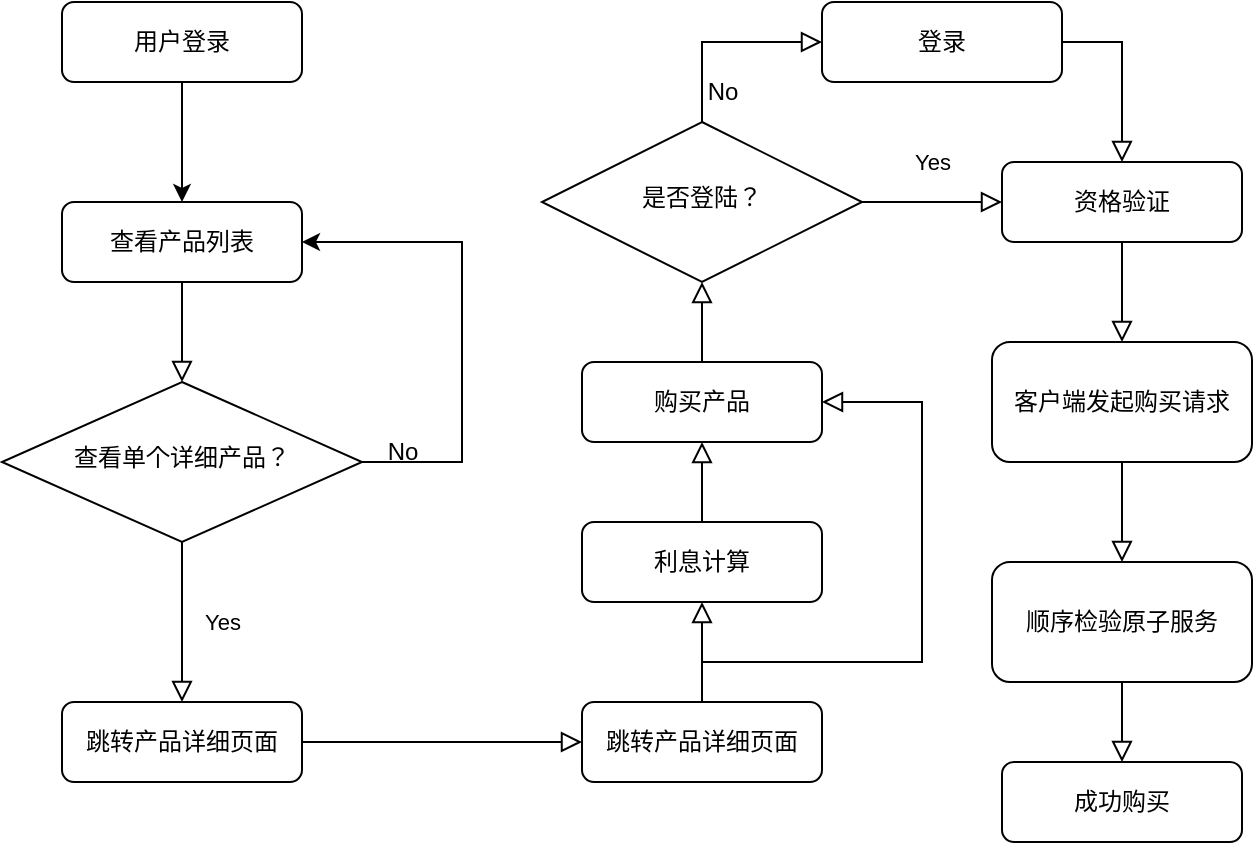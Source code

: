 <mxfile version="20.3.0" type="device"><diagram id="C5RBs43oDa-KdzZeNtuy" name="Page-1"><mxGraphModel dx="1052" dy="657" grid="1" gridSize="10" guides="1" tooltips="1" connect="1" arrows="1" fold="1" page="1" pageScale="1" pageWidth="827" pageHeight="1169" math="0" shadow="0"><root><mxCell id="WIyWlLk6GJQsqaUBKTNV-0"/><mxCell id="WIyWlLk6GJQsqaUBKTNV-1" parent="WIyWlLk6GJQsqaUBKTNV-0"/><mxCell id="WIyWlLk6GJQsqaUBKTNV-2" value="" style="rounded=0;html=1;jettySize=auto;orthogonalLoop=1;fontSize=11;endArrow=block;endFill=0;endSize=8;strokeWidth=1;shadow=0;labelBackgroundColor=none;edgeStyle=orthogonalEdgeStyle;" parent="WIyWlLk6GJQsqaUBKTNV-1" source="WIyWlLk6GJQsqaUBKTNV-3" target="WIyWlLk6GJQsqaUBKTNV-6" edge="1"><mxGeometry relative="1" as="geometry"/></mxCell><mxCell id="WIyWlLk6GJQsqaUBKTNV-3" value="查看产品列表" style="rounded=1;whiteSpace=wrap;html=1;fontSize=12;glass=0;strokeWidth=1;shadow=0;" parent="WIyWlLk6GJQsqaUBKTNV-1" vertex="1"><mxGeometry x="70" y="160" width="120" height="40" as="geometry"/></mxCell><mxCell id="WIyWlLk6GJQsqaUBKTNV-4" value="Yes" style="rounded=0;html=1;jettySize=auto;orthogonalLoop=1;fontSize=11;endArrow=block;endFill=0;endSize=8;strokeWidth=1;shadow=0;labelBackgroundColor=none;edgeStyle=orthogonalEdgeStyle;" parent="WIyWlLk6GJQsqaUBKTNV-1" source="WIyWlLk6GJQsqaUBKTNV-6" target="WIyWlLk6GJQsqaUBKTNV-11" edge="1"><mxGeometry y="20" relative="1" as="geometry"><mxPoint as="offset"/><mxPoint x="130" y="370" as="targetPoint"/></mxGeometry></mxCell><mxCell id="WIyWlLk6GJQsqaUBKTNV-6" value="查看单个详细产品？" style="rhombus;whiteSpace=wrap;html=1;shadow=0;fontFamily=Helvetica;fontSize=12;align=center;strokeWidth=1;spacing=6;spacingTop=-4;" parent="WIyWlLk6GJQsqaUBKTNV-1" vertex="1"><mxGeometry x="40" y="250" width="180" height="80" as="geometry"/></mxCell><mxCell id="AxjoeXfuZfTS_5JzMEf2-0" style="edgeStyle=orthogonalEdgeStyle;rounded=0;orthogonalLoop=1;jettySize=auto;html=1;exitX=1;exitY=0.5;exitDx=0;exitDy=0;entryX=1;entryY=0.5;entryDx=0;entryDy=0;" parent="WIyWlLk6GJQsqaUBKTNV-1" source="WIyWlLk6GJQsqaUBKTNV-6" target="WIyWlLk6GJQsqaUBKTNV-3" edge="1"><mxGeometry relative="1" as="geometry"><mxPoint x="340" y="270" as="sourcePoint"/><Array as="points"><mxPoint x="270" y="290"/><mxPoint x="270" y="180"/></Array></mxGeometry></mxCell><mxCell id="WIyWlLk6GJQsqaUBKTNV-11" value="跳转产品详细页面" style="rounded=1;whiteSpace=wrap;html=1;fontSize=12;glass=0;strokeWidth=1;shadow=0;" parent="WIyWlLk6GJQsqaUBKTNV-1" vertex="1"><mxGeometry x="70" y="410" width="120" height="40" as="geometry"/></mxCell><mxCell id="AxjoeXfuZfTS_5JzMEf2-2" value="" style="edgeStyle=orthogonalEdgeStyle;rounded=0;orthogonalLoop=1;jettySize=auto;html=1;" parent="WIyWlLk6GJQsqaUBKTNV-1" source="AxjoeXfuZfTS_5JzMEf2-1" target="WIyWlLk6GJQsqaUBKTNV-3" edge="1"><mxGeometry relative="1" as="geometry"/></mxCell><mxCell id="AxjoeXfuZfTS_5JzMEf2-1" value="用户登录" style="rounded=1;whiteSpace=wrap;html=1;fontSize=12;glass=0;strokeWidth=1;shadow=0;" parent="WIyWlLk6GJQsqaUBKTNV-1" vertex="1"><mxGeometry x="70" y="60" width="120" height="40" as="geometry"/></mxCell><mxCell id="KBytuMiTjyHQNRLJFyk1-1" value="" style="rounded=0;html=1;jettySize=auto;orthogonalLoop=1;fontSize=11;endArrow=block;endFill=0;endSize=8;strokeWidth=1;shadow=0;labelBackgroundColor=none;edgeStyle=orthogonalEdgeStyle;exitX=1;exitY=0.5;exitDx=0;exitDy=0;" edge="1" parent="WIyWlLk6GJQsqaUBKTNV-1" source="WIyWlLk6GJQsqaUBKTNV-11" target="KBytuMiTjyHQNRLJFyk1-2"><mxGeometry relative="1" as="geometry"><mxPoint x="140" y="230" as="sourcePoint"/><mxPoint x="300" y="430" as="targetPoint"/></mxGeometry></mxCell><mxCell id="KBytuMiTjyHQNRLJFyk1-2" value="跳转产品详细页面" style="rounded=1;whiteSpace=wrap;html=1;fontSize=12;glass=0;strokeWidth=1;shadow=0;" vertex="1" parent="WIyWlLk6GJQsqaUBKTNV-1"><mxGeometry x="330" y="410" width="120" height="40" as="geometry"/></mxCell><mxCell id="KBytuMiTjyHQNRLJFyk1-3" value="利息计算" style="rounded=1;whiteSpace=wrap;html=1;fontSize=12;glass=0;strokeWidth=1;shadow=0;" vertex="1" parent="WIyWlLk6GJQsqaUBKTNV-1"><mxGeometry x="330" y="320" width="120" height="40" as="geometry"/></mxCell><mxCell id="KBytuMiTjyHQNRLJFyk1-4" value="" style="rounded=0;html=1;jettySize=auto;orthogonalLoop=1;fontSize=11;endArrow=block;endFill=0;endSize=8;strokeWidth=1;shadow=0;labelBackgroundColor=none;edgeStyle=orthogonalEdgeStyle;exitX=0.5;exitY=0;exitDx=0;exitDy=0;entryX=0.5;entryY=1;entryDx=0;entryDy=0;" edge="1" parent="WIyWlLk6GJQsqaUBKTNV-1" source="KBytuMiTjyHQNRLJFyk1-2" target="KBytuMiTjyHQNRLJFyk1-3"><mxGeometry relative="1" as="geometry"><mxPoint x="200" y="420" as="sourcePoint"/><mxPoint x="340" y="420" as="targetPoint"/></mxGeometry></mxCell><mxCell id="KBytuMiTjyHQNRLJFyk1-5" value="" style="rounded=0;html=1;jettySize=auto;orthogonalLoop=1;fontSize=11;endArrow=block;endFill=0;endSize=8;strokeWidth=1;shadow=0;labelBackgroundColor=none;edgeStyle=orthogonalEdgeStyle;exitX=0.5;exitY=0;exitDx=0;exitDy=0;entryX=1;entryY=0.5;entryDx=0;entryDy=0;" edge="1" parent="WIyWlLk6GJQsqaUBKTNV-1" source="KBytuMiTjyHQNRLJFyk1-2" target="KBytuMiTjyHQNRLJFyk1-6"><mxGeometry relative="1" as="geometry"><mxPoint x="400" y="400" as="sourcePoint"/><mxPoint x="400" y="360" as="targetPoint"/><Array as="points"><mxPoint x="390" y="390"/><mxPoint x="500" y="390"/><mxPoint x="500" y="260"/></Array></mxGeometry></mxCell><mxCell id="KBytuMiTjyHQNRLJFyk1-6" value="购买产品" style="rounded=1;whiteSpace=wrap;html=1;fontSize=12;glass=0;strokeWidth=1;shadow=0;" vertex="1" parent="WIyWlLk6GJQsqaUBKTNV-1"><mxGeometry x="330" y="240" width="120" height="40" as="geometry"/></mxCell><mxCell id="KBytuMiTjyHQNRLJFyk1-7" value="是否登陆？" style="rhombus;whiteSpace=wrap;html=1;shadow=0;fontFamily=Helvetica;fontSize=12;align=center;strokeWidth=1;spacing=6;spacingTop=-4;" vertex="1" parent="WIyWlLk6GJQsqaUBKTNV-1"><mxGeometry x="310" y="120" width="160" height="80" as="geometry"/></mxCell><mxCell id="KBytuMiTjyHQNRLJFyk1-8" value="" style="rounded=0;html=1;jettySize=auto;orthogonalLoop=1;fontSize=11;endArrow=block;endFill=0;endSize=8;strokeWidth=1;shadow=0;labelBackgroundColor=none;edgeStyle=orthogonalEdgeStyle;exitX=0.5;exitY=0;exitDx=0;exitDy=0;" edge="1" parent="WIyWlLk6GJQsqaUBKTNV-1" source="KBytuMiTjyHQNRLJFyk1-3" target="KBytuMiTjyHQNRLJFyk1-6"><mxGeometry relative="1" as="geometry"><mxPoint x="140" y="210" as="sourcePoint"/><mxPoint x="140" y="260" as="targetPoint"/></mxGeometry></mxCell><mxCell id="KBytuMiTjyHQNRLJFyk1-9" value="" style="rounded=0;html=1;jettySize=auto;orthogonalLoop=1;fontSize=11;endArrow=block;endFill=0;endSize=8;strokeWidth=1;shadow=0;labelBackgroundColor=none;edgeStyle=orthogonalEdgeStyle;entryX=0.5;entryY=1;entryDx=0;entryDy=0;" edge="1" parent="WIyWlLk6GJQsqaUBKTNV-1" source="KBytuMiTjyHQNRLJFyk1-6" target="KBytuMiTjyHQNRLJFyk1-7"><mxGeometry relative="1" as="geometry"><mxPoint x="400" y="320" as="sourcePoint"/><mxPoint x="400" y="290" as="targetPoint"/></mxGeometry></mxCell><mxCell id="KBytuMiTjyHQNRLJFyk1-11" value="资格验证" style="rounded=1;whiteSpace=wrap;html=1;fontSize=12;glass=0;strokeWidth=1;shadow=0;" vertex="1" parent="WIyWlLk6GJQsqaUBKTNV-1"><mxGeometry x="540" y="140" width="120" height="40" as="geometry"/></mxCell><mxCell id="KBytuMiTjyHQNRLJFyk1-12" value="Yes" style="rounded=0;html=1;jettySize=auto;orthogonalLoop=1;fontSize=11;endArrow=block;endFill=0;endSize=8;strokeWidth=1;shadow=0;labelBackgroundColor=none;edgeStyle=orthogonalEdgeStyle;exitX=1;exitY=0.5;exitDx=0;exitDy=0;" edge="1" parent="WIyWlLk6GJQsqaUBKTNV-1" source="KBytuMiTjyHQNRLJFyk1-7" target="KBytuMiTjyHQNRLJFyk1-11"><mxGeometry y="20" relative="1" as="geometry"><mxPoint as="offset"/><mxPoint x="140" y="420" as="targetPoint"/><mxPoint x="140" y="340" as="sourcePoint"/></mxGeometry></mxCell><mxCell id="KBytuMiTjyHQNRLJFyk1-13" value="" style="rounded=0;html=1;jettySize=auto;orthogonalLoop=1;fontSize=11;endArrow=block;endFill=0;endSize=8;strokeWidth=1;shadow=0;labelBackgroundColor=none;edgeStyle=orthogonalEdgeStyle;exitX=0.5;exitY=1;exitDx=0;exitDy=0;entryX=0.5;entryY=0;entryDx=0;entryDy=0;" edge="1" parent="WIyWlLk6GJQsqaUBKTNV-1" source="KBytuMiTjyHQNRLJFyk1-11" target="KBytuMiTjyHQNRLJFyk1-14"><mxGeometry relative="1" as="geometry"><mxPoint x="400" y="320" as="sourcePoint"/><mxPoint x="600" y="260" as="targetPoint"/></mxGeometry></mxCell><mxCell id="KBytuMiTjyHQNRLJFyk1-14" value="客户端发起购买请求" style="rounded=1;whiteSpace=wrap;html=1;fontSize=12;glass=0;strokeWidth=1;shadow=0;" vertex="1" parent="WIyWlLk6GJQsqaUBKTNV-1"><mxGeometry x="535" y="230" width="130" height="60" as="geometry"/></mxCell><mxCell id="KBytuMiTjyHQNRLJFyk1-15" value="登录" style="rounded=1;whiteSpace=wrap;html=1;fontSize=12;glass=0;strokeWidth=1;shadow=0;" vertex="1" parent="WIyWlLk6GJQsqaUBKTNV-1"><mxGeometry x="450" y="60" width="120" height="40" as="geometry"/></mxCell><mxCell id="KBytuMiTjyHQNRLJFyk1-16" value="" style="rounded=0;html=1;jettySize=auto;orthogonalLoop=1;fontSize=11;endArrow=block;endFill=0;endSize=8;strokeWidth=1;shadow=0;labelBackgroundColor=none;edgeStyle=orthogonalEdgeStyle;exitX=0.5;exitY=0;exitDx=0;exitDy=0;entryX=0;entryY=0.5;entryDx=0;entryDy=0;" edge="1" parent="WIyWlLk6GJQsqaUBKTNV-1" source="KBytuMiTjyHQNRLJFyk1-7" target="KBytuMiTjyHQNRLJFyk1-15"><mxGeometry relative="1" as="geometry"><mxPoint x="140" y="210" as="sourcePoint"/><mxPoint x="140" y="260" as="targetPoint"/></mxGeometry></mxCell><mxCell id="KBytuMiTjyHQNRLJFyk1-17" value="No" style="text;html=1;align=center;verticalAlign=middle;resizable=0;points=[];autosize=1;strokeColor=none;fillColor=none;" vertex="1" parent="WIyWlLk6GJQsqaUBKTNV-1"><mxGeometry x="380" y="90" width="40" height="30" as="geometry"/></mxCell><mxCell id="KBytuMiTjyHQNRLJFyk1-18" value="" style="rounded=0;html=1;jettySize=auto;orthogonalLoop=1;fontSize=11;endArrow=block;endFill=0;endSize=8;strokeWidth=1;shadow=0;labelBackgroundColor=none;edgeStyle=orthogonalEdgeStyle;exitX=1;exitY=0.5;exitDx=0;exitDy=0;entryX=0.5;entryY=0;entryDx=0;entryDy=0;" edge="1" parent="WIyWlLk6GJQsqaUBKTNV-1" source="KBytuMiTjyHQNRLJFyk1-15" target="KBytuMiTjyHQNRLJFyk1-11"><mxGeometry relative="1" as="geometry"><mxPoint x="400" y="140" as="sourcePoint"/><mxPoint x="460" y="90" as="targetPoint"/></mxGeometry></mxCell><mxCell id="KBytuMiTjyHQNRLJFyk1-19" value="顺序检验原子服务" style="rounded=1;whiteSpace=wrap;html=1;fontSize=12;glass=0;strokeWidth=1;shadow=0;" vertex="1" parent="WIyWlLk6GJQsqaUBKTNV-1"><mxGeometry x="535" y="340" width="130" height="60" as="geometry"/></mxCell><mxCell id="KBytuMiTjyHQNRLJFyk1-20" value="" style="rounded=0;html=1;jettySize=auto;orthogonalLoop=1;fontSize=11;endArrow=block;endFill=0;endSize=8;strokeWidth=1;shadow=0;labelBackgroundColor=none;edgeStyle=orthogonalEdgeStyle;exitX=0.5;exitY=1;exitDx=0;exitDy=0;entryX=0.5;entryY=0;entryDx=0;entryDy=0;" edge="1" parent="WIyWlLk6GJQsqaUBKTNV-1" source="KBytuMiTjyHQNRLJFyk1-14" target="KBytuMiTjyHQNRLJFyk1-19"><mxGeometry relative="1" as="geometry"><mxPoint x="610" y="200" as="sourcePoint"/><mxPoint x="610" y="270" as="targetPoint"/></mxGeometry></mxCell><mxCell id="KBytuMiTjyHQNRLJFyk1-21" value="成功购买" style="rounded=1;whiteSpace=wrap;html=1;fontSize=12;glass=0;strokeWidth=1;shadow=0;" vertex="1" parent="WIyWlLk6GJQsqaUBKTNV-1"><mxGeometry x="540" y="440" width="120" height="40" as="geometry"/></mxCell><mxCell id="KBytuMiTjyHQNRLJFyk1-22" value="" style="rounded=0;html=1;jettySize=auto;orthogonalLoop=1;fontSize=11;endArrow=block;endFill=0;endSize=8;strokeWidth=1;shadow=0;labelBackgroundColor=none;edgeStyle=orthogonalEdgeStyle;entryX=0.5;entryY=0;entryDx=0;entryDy=0;" edge="1" parent="WIyWlLk6GJQsqaUBKTNV-1" source="KBytuMiTjyHQNRLJFyk1-19" target="KBytuMiTjyHQNRLJFyk1-21"><mxGeometry relative="1" as="geometry"><mxPoint x="610" y="300" as="sourcePoint"/><mxPoint x="610" y="350" as="targetPoint"/></mxGeometry></mxCell><mxCell id="KBytuMiTjyHQNRLJFyk1-23" value="No" style="text;html=1;align=center;verticalAlign=middle;resizable=0;points=[];autosize=1;strokeColor=none;fillColor=none;" vertex="1" parent="WIyWlLk6GJQsqaUBKTNV-1"><mxGeometry x="220" y="270" width="40" height="30" as="geometry"/></mxCell></root></mxGraphModel></diagram></mxfile>
